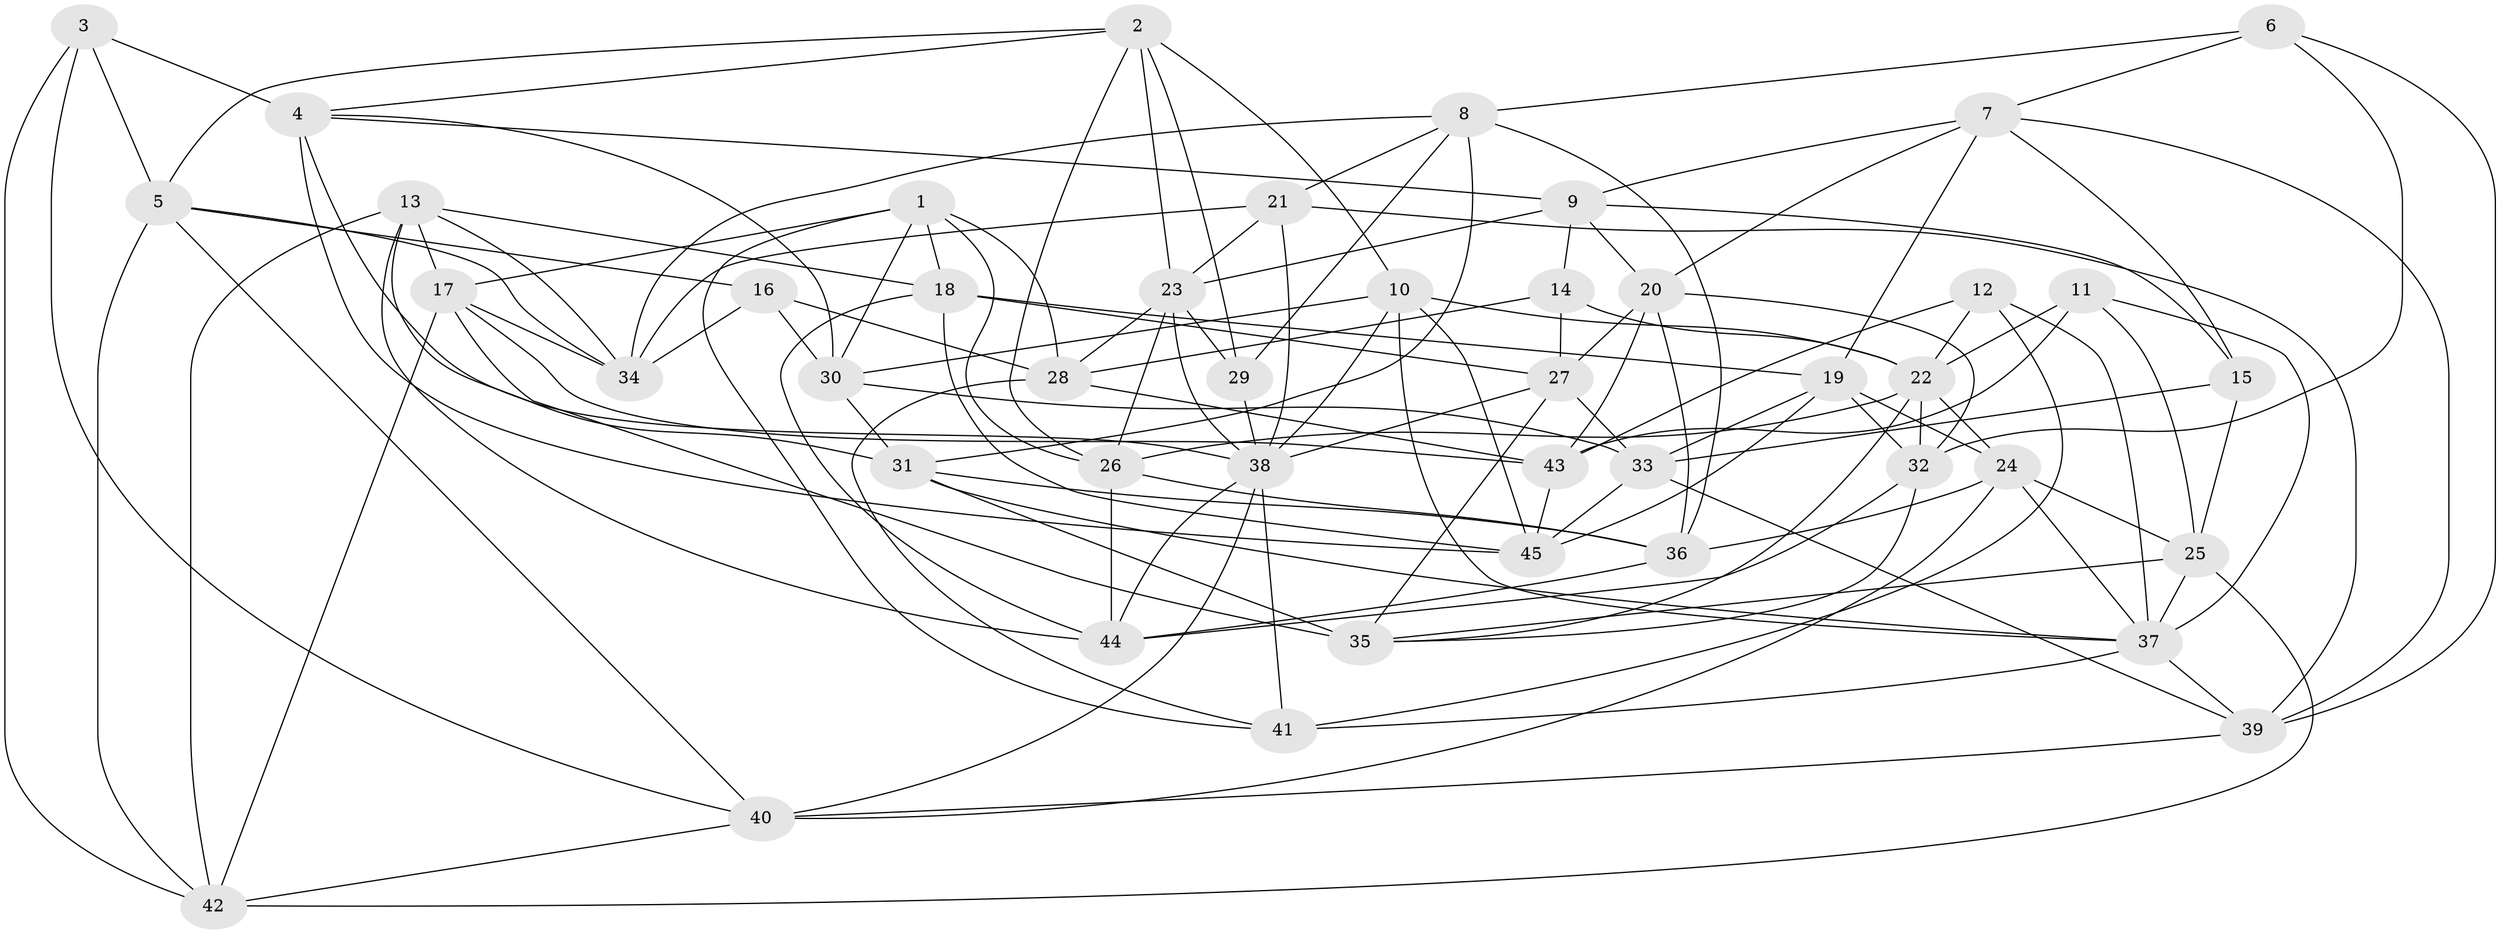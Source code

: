 // original degree distribution, {4: 1.0}
// Generated by graph-tools (version 1.1) at 2025/50/03/09/25 03:50:43]
// undirected, 45 vertices, 130 edges
graph export_dot {
graph [start="1"]
  node [color=gray90,style=filled];
  1;
  2;
  3;
  4;
  5;
  6;
  7;
  8;
  9;
  10;
  11;
  12;
  13;
  14;
  15;
  16;
  17;
  18;
  19;
  20;
  21;
  22;
  23;
  24;
  25;
  26;
  27;
  28;
  29;
  30;
  31;
  32;
  33;
  34;
  35;
  36;
  37;
  38;
  39;
  40;
  41;
  42;
  43;
  44;
  45;
  1 -- 17 [weight=1.0];
  1 -- 18 [weight=1.0];
  1 -- 26 [weight=1.0];
  1 -- 28 [weight=1.0];
  1 -- 30 [weight=1.0];
  1 -- 41 [weight=1.0];
  2 -- 4 [weight=1.0];
  2 -- 5 [weight=1.0];
  2 -- 10 [weight=1.0];
  2 -- 23 [weight=1.0];
  2 -- 26 [weight=1.0];
  2 -- 29 [weight=1.0];
  3 -- 4 [weight=1.0];
  3 -- 5 [weight=1.0];
  3 -- 40 [weight=1.0];
  3 -- 42 [weight=1.0];
  4 -- 9 [weight=1.0];
  4 -- 30 [weight=1.0];
  4 -- 38 [weight=1.0];
  4 -- 45 [weight=1.0];
  5 -- 16 [weight=1.0];
  5 -- 34 [weight=1.0];
  5 -- 40 [weight=1.0];
  5 -- 42 [weight=1.0];
  6 -- 7 [weight=1.0];
  6 -- 8 [weight=1.0];
  6 -- 32 [weight=1.0];
  6 -- 39 [weight=1.0];
  7 -- 9 [weight=1.0];
  7 -- 15 [weight=1.0];
  7 -- 19 [weight=1.0];
  7 -- 20 [weight=1.0];
  7 -- 39 [weight=1.0];
  8 -- 21 [weight=1.0];
  8 -- 29 [weight=1.0];
  8 -- 31 [weight=1.0];
  8 -- 34 [weight=1.0];
  8 -- 36 [weight=1.0];
  9 -- 14 [weight=1.0];
  9 -- 15 [weight=1.0];
  9 -- 20 [weight=1.0];
  9 -- 23 [weight=1.0];
  10 -- 22 [weight=1.0];
  10 -- 30 [weight=1.0];
  10 -- 37 [weight=1.0];
  10 -- 38 [weight=1.0];
  10 -- 45 [weight=1.0];
  11 -- 22 [weight=1.0];
  11 -- 25 [weight=1.0];
  11 -- 37 [weight=1.0];
  11 -- 43 [weight=1.0];
  12 -- 22 [weight=1.0];
  12 -- 37 [weight=1.0];
  12 -- 41 [weight=1.0];
  12 -- 43 [weight=1.0];
  13 -- 17 [weight=1.0];
  13 -- 18 [weight=1.0];
  13 -- 31 [weight=1.0];
  13 -- 34 [weight=1.0];
  13 -- 42 [weight=1.0];
  13 -- 44 [weight=1.0];
  14 -- 22 [weight=1.0];
  14 -- 27 [weight=1.0];
  14 -- 28 [weight=1.0];
  15 -- 25 [weight=1.0];
  15 -- 33 [weight=1.0];
  16 -- 28 [weight=1.0];
  16 -- 30 [weight=1.0];
  16 -- 34 [weight=1.0];
  17 -- 34 [weight=1.0];
  17 -- 35 [weight=1.0];
  17 -- 42 [weight=1.0];
  17 -- 43 [weight=1.0];
  18 -- 19 [weight=1.0];
  18 -- 27 [weight=1.0];
  18 -- 44 [weight=1.0];
  18 -- 45 [weight=1.0];
  19 -- 24 [weight=1.0];
  19 -- 32 [weight=1.0];
  19 -- 33 [weight=1.0];
  19 -- 45 [weight=1.0];
  20 -- 27 [weight=1.0];
  20 -- 32 [weight=1.0];
  20 -- 36 [weight=1.0];
  20 -- 43 [weight=1.0];
  21 -- 23 [weight=2.0];
  21 -- 34 [weight=1.0];
  21 -- 38 [weight=1.0];
  21 -- 39 [weight=1.0];
  22 -- 24 [weight=1.0];
  22 -- 26 [weight=1.0];
  22 -- 32 [weight=1.0];
  22 -- 35 [weight=1.0];
  23 -- 26 [weight=1.0];
  23 -- 28 [weight=1.0];
  23 -- 29 [weight=1.0];
  23 -- 38 [weight=1.0];
  24 -- 25 [weight=1.0];
  24 -- 36 [weight=1.0];
  24 -- 37 [weight=1.0];
  24 -- 40 [weight=1.0];
  25 -- 35 [weight=1.0];
  25 -- 37 [weight=1.0];
  25 -- 42 [weight=1.0];
  26 -- 36 [weight=1.0];
  26 -- 44 [weight=1.0];
  27 -- 33 [weight=1.0];
  27 -- 35 [weight=1.0];
  27 -- 38 [weight=1.0];
  28 -- 41 [weight=1.0];
  28 -- 43 [weight=1.0];
  29 -- 38 [weight=1.0];
  30 -- 31 [weight=1.0];
  30 -- 33 [weight=1.0];
  31 -- 35 [weight=1.0];
  31 -- 36 [weight=1.0];
  31 -- 37 [weight=1.0];
  32 -- 35 [weight=1.0];
  32 -- 44 [weight=1.0];
  33 -- 39 [weight=1.0];
  33 -- 45 [weight=1.0];
  36 -- 44 [weight=1.0];
  37 -- 39 [weight=1.0];
  37 -- 41 [weight=1.0];
  38 -- 40 [weight=1.0];
  38 -- 41 [weight=2.0];
  38 -- 44 [weight=1.0];
  39 -- 40 [weight=1.0];
  40 -- 42 [weight=1.0];
  43 -- 45 [weight=1.0];
}
